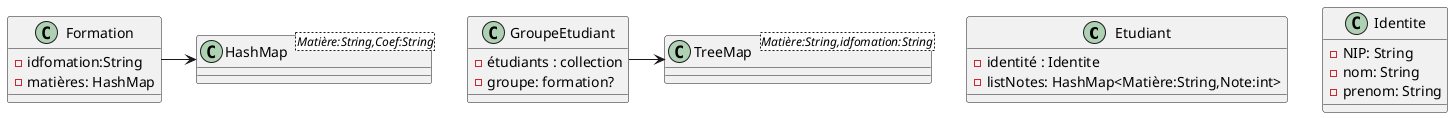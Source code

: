 @startuml
'https://plantuml.com/class-diagram

class Etudiant{
- identité : Identite
- listNotes: HashMap<Matière:String,Note:int>
}

class HashMap<Matière:String,Coef:String>{}
class Formation{
-idfomation:String
- matières: HashMap
}
Formation -> HashMap

class TreeMap<Matière:String,idfomation:String>{}
class GroupeEtudiant{
- étudiants : collection
- groupe: formation?
}
class Identite{
-NIP: String
-nom: String
-prenom: String
}
GroupeEtudiant -> TreeMap
@enduml